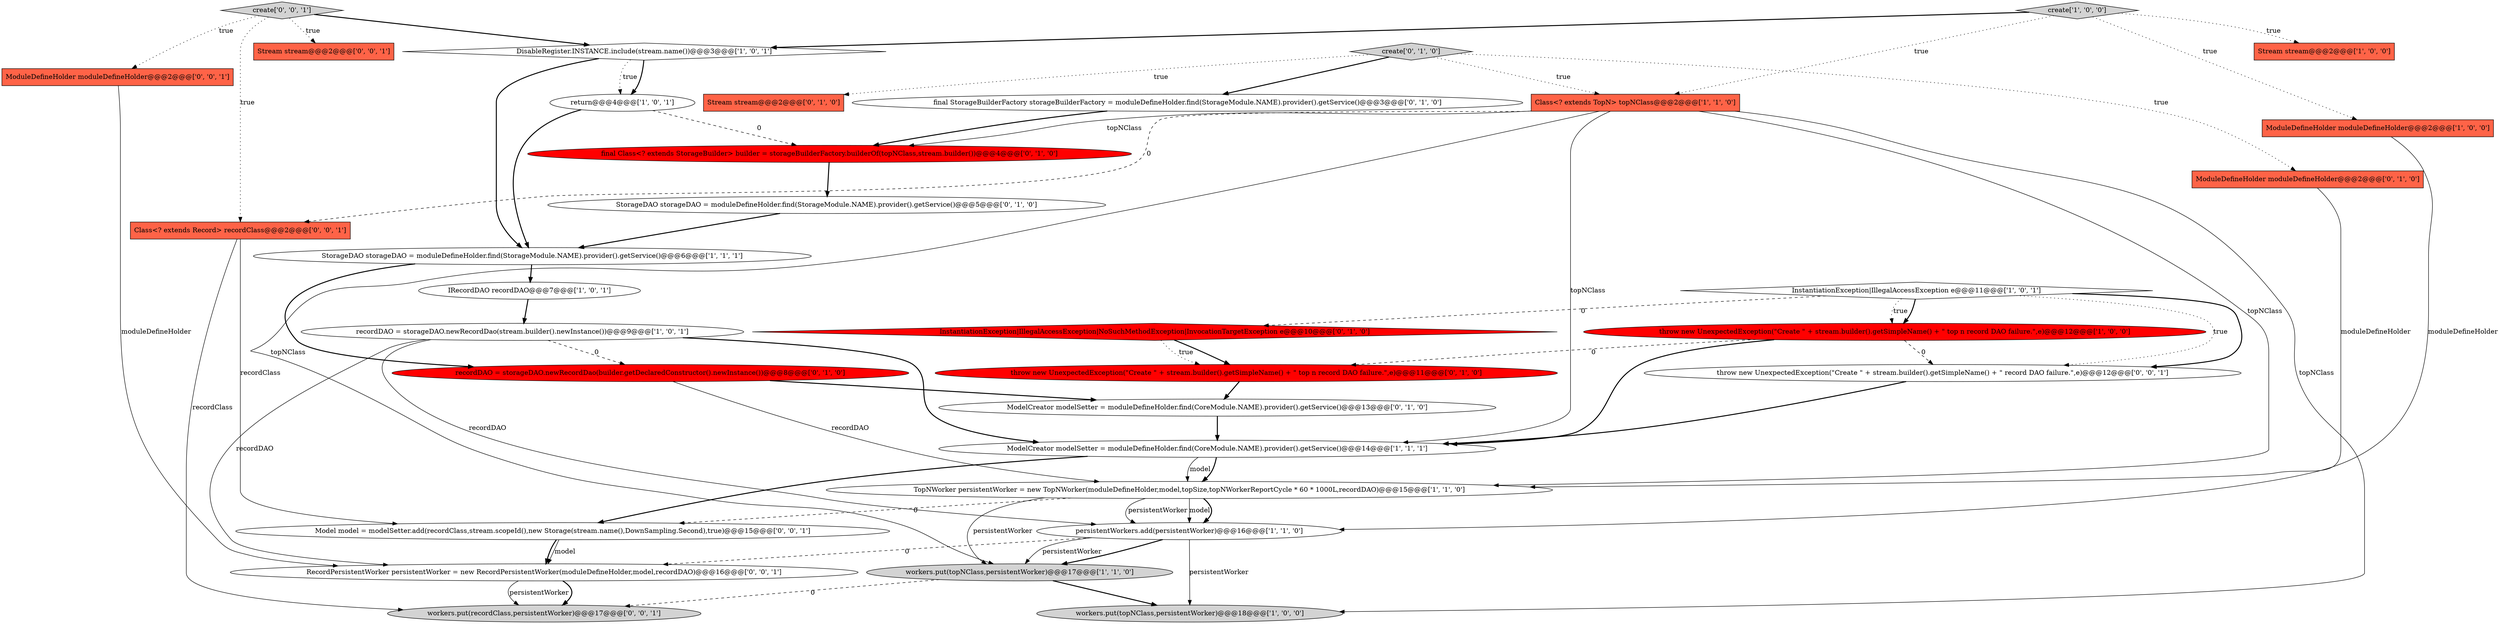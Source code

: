 digraph {
18 [style = filled, label = "create['0', '1', '0']", fillcolor = lightgray, shape = diamond image = "AAA0AAABBB2BBB"];
26 [style = filled, label = "ModuleDefineHolder moduleDefineHolder@@@2@@@['0', '0', '1']", fillcolor = tomato, shape = box image = "AAA0AAABBB3BBB"];
17 [style = filled, label = "final StorageBuilderFactory storageBuilderFactory = moduleDefineHolder.find(StorageModule.NAME).provider().getService()@@@3@@@['0', '1', '0']", fillcolor = white, shape = ellipse image = "AAA0AAABBB2BBB"];
9 [style = filled, label = "persistentWorkers.add(persistentWorker)@@@16@@@['1', '1', '0']", fillcolor = white, shape = ellipse image = "AAA0AAABBB1BBB"];
24 [style = filled, label = "StorageDAO storageDAO = moduleDefineHolder.find(StorageModule.NAME).provider().getService()@@@5@@@['0', '1', '0']", fillcolor = white, shape = ellipse image = "AAA0AAABBB2BBB"];
12 [style = filled, label = "workers.put(topNClass,persistentWorker)@@@18@@@['1', '0', '0']", fillcolor = lightgray, shape = ellipse image = "AAA0AAABBB1BBB"];
33 [style = filled, label = "throw new UnexpectedException(\"Create \" + stream.builder().getSimpleName() + \" record DAO failure.\",e)@@@12@@@['0', '0', '1']", fillcolor = white, shape = ellipse image = "AAA0AAABBB3BBB"];
11 [style = filled, label = "workers.put(topNClass,persistentWorker)@@@17@@@['1', '1', '0']", fillcolor = lightgray, shape = ellipse image = "AAA0AAABBB1BBB"];
21 [style = filled, label = "final Class<? extends StorageBuilder> builder = storageBuilderFactory.builderOf(topNClass,stream.builder())@@@4@@@['0', '1', '0']", fillcolor = red, shape = ellipse image = "AAA1AAABBB2BBB"];
27 [style = filled, label = "Stream stream@@@2@@@['0', '0', '1']", fillcolor = tomato, shape = box image = "AAA0AAABBB3BBB"];
5 [style = filled, label = "recordDAO = storageDAO.newRecordDao(stream.builder().newInstance())@@@9@@@['1', '0', '1']", fillcolor = white, shape = ellipse image = "AAA0AAABBB1BBB"];
13 [style = filled, label = "Class<? extends TopN> topNClass@@@2@@@['1', '1', '0']", fillcolor = tomato, shape = box image = "AAA0AAABBB1BBB"];
10 [style = filled, label = "ModuleDefineHolder moduleDefineHolder@@@2@@@['1', '0', '0']", fillcolor = tomato, shape = box image = "AAA0AAABBB1BBB"];
7 [style = filled, label = "TopNWorker persistentWorker = new TopNWorker(moduleDefineHolder,model,topSize,topNWorkerReportCycle * 60 * 1000L,recordDAO)@@@15@@@['1', '1', '0']", fillcolor = white, shape = ellipse image = "AAA0AAABBB1BBB"];
29 [style = filled, label = "Class<? extends Record> recordClass@@@2@@@['0', '0', '1']", fillcolor = tomato, shape = box image = "AAA0AAABBB3BBB"];
1 [style = filled, label = "ModelCreator modelSetter = moduleDefineHolder.find(CoreModule.NAME).provider().getService()@@@14@@@['1', '1', '1']", fillcolor = white, shape = ellipse image = "AAA0AAABBB1BBB"];
23 [style = filled, label = "recordDAO = storageDAO.newRecordDao(builder.getDeclaredConstructor().newInstance())@@@8@@@['0', '1', '0']", fillcolor = red, shape = ellipse image = "AAA1AAABBB2BBB"];
8 [style = filled, label = "create['1', '0', '0']", fillcolor = lightgray, shape = diamond image = "AAA0AAABBB1BBB"];
31 [style = filled, label = "workers.put(recordClass,persistentWorker)@@@17@@@['0', '0', '1']", fillcolor = lightgray, shape = ellipse image = "AAA0AAABBB3BBB"];
20 [style = filled, label = "Stream stream@@@2@@@['0', '1', '0']", fillcolor = tomato, shape = box image = "AAA0AAABBB2BBB"];
3 [style = filled, label = "Stream stream@@@2@@@['1', '0', '0']", fillcolor = tomato, shape = box image = "AAA0AAABBB1BBB"];
25 [style = filled, label = "throw new UnexpectedException(\"Create \" + stream.builder().getSimpleName() + \" top n record DAO failure.\",e)@@@11@@@['0', '1', '0']", fillcolor = red, shape = ellipse image = "AAA1AAABBB2BBB"];
22 [style = filled, label = "InstantiationException|IllegalAccessException|NoSuchMethodException|InvocationTargetException e@@@10@@@['0', '1', '0']", fillcolor = red, shape = diamond image = "AAA1AAABBB2BBB"];
32 [style = filled, label = "Model model = modelSetter.add(recordClass,stream.scopeId(),new Storage(stream.name(),DownSampling.Second),true)@@@15@@@['0', '0', '1']", fillcolor = white, shape = ellipse image = "AAA0AAABBB3BBB"];
16 [style = filled, label = "ModuleDefineHolder moduleDefineHolder@@@2@@@['0', '1', '0']", fillcolor = tomato, shape = box image = "AAA0AAABBB2BBB"];
2 [style = filled, label = "IRecordDAO recordDAO@@@7@@@['1', '0', '1']", fillcolor = white, shape = ellipse image = "AAA0AAABBB1BBB"];
19 [style = filled, label = "ModelCreator modelSetter = moduleDefineHolder.find(CoreModule.NAME).provider().getService()@@@13@@@['0', '1', '0']", fillcolor = white, shape = ellipse image = "AAA0AAABBB2BBB"];
0 [style = filled, label = "return@@@4@@@['1', '0', '1']", fillcolor = white, shape = ellipse image = "AAA0AAABBB1BBB"];
28 [style = filled, label = "create['0', '0', '1']", fillcolor = lightgray, shape = diamond image = "AAA0AAABBB3BBB"];
14 [style = filled, label = "DisableRegister.INSTANCE.include(stream.name())@@@3@@@['1', '0', '1']", fillcolor = white, shape = diamond image = "AAA0AAABBB1BBB"];
6 [style = filled, label = "throw new UnexpectedException(\"Create \" + stream.builder().getSimpleName() + \" top n record DAO failure.\",e)@@@12@@@['1', '0', '0']", fillcolor = red, shape = ellipse image = "AAA1AAABBB1BBB"];
15 [style = filled, label = "InstantiationException|IllegalAccessException e@@@11@@@['1', '0', '1']", fillcolor = white, shape = diamond image = "AAA0AAABBB1BBB"];
4 [style = filled, label = "StorageDAO storageDAO = moduleDefineHolder.find(StorageModule.NAME).provider().getService()@@@6@@@['1', '1', '1']", fillcolor = white, shape = ellipse image = "AAA0AAABBB1BBB"];
30 [style = filled, label = "RecordPersistentWorker persistentWorker = new RecordPersistentWorker(moduleDefineHolder,model,recordDAO)@@@16@@@['0', '0', '1']", fillcolor = white, shape = ellipse image = "AAA0AAABBB3BBB"];
22->25 [style = bold, label=""];
7->9 [style = solid, label="model"];
1->7 [style = solid, label="model"];
9->11 [style = bold, label=""];
14->0 [style = dotted, label="true"];
18->16 [style = dotted, label="true"];
5->23 [style = dashed, label="0"];
13->29 [style = dashed, label="0"];
22->25 [style = dotted, label="true"];
13->11 [style = solid, label="topNClass"];
10->9 [style = solid, label="moduleDefineHolder"];
18->17 [style = bold, label=""];
8->14 [style = bold, label=""];
9->11 [style = solid, label="persistentWorker"];
15->33 [style = bold, label=""];
32->30 [style = solid, label="model"];
15->6 [style = bold, label=""];
11->12 [style = bold, label=""];
21->24 [style = bold, label=""];
4->2 [style = bold, label=""];
15->33 [style = dotted, label="true"];
18->20 [style = dotted, label="true"];
5->9 [style = solid, label="recordDAO"];
8->10 [style = dotted, label="true"];
33->1 [style = bold, label=""];
32->30 [style = bold, label=""];
29->31 [style = solid, label="recordClass"];
23->7 [style = solid, label="recordDAO"];
16->7 [style = solid, label="moduleDefineHolder"];
1->7 [style = bold, label=""];
6->33 [style = dashed, label="0"];
8->3 [style = dotted, label="true"];
15->22 [style = dashed, label="0"];
28->14 [style = bold, label=""];
13->7 [style = solid, label="topNClass"];
7->11 [style = solid, label="persistentWorker"];
28->29 [style = dotted, label="true"];
6->1 [style = bold, label=""];
5->30 [style = solid, label="recordDAO"];
13->21 [style = solid, label="topNClass"];
5->1 [style = bold, label=""];
7->9 [style = bold, label=""];
24->4 [style = bold, label=""];
14->4 [style = bold, label=""];
19->1 [style = bold, label=""];
14->0 [style = bold, label=""];
6->25 [style = dashed, label="0"];
11->31 [style = dashed, label="0"];
0->4 [style = bold, label=""];
30->31 [style = bold, label=""];
0->21 [style = dashed, label="0"];
30->31 [style = solid, label="persistentWorker"];
15->6 [style = dotted, label="true"];
13->1 [style = solid, label="topNClass"];
28->26 [style = dotted, label="true"];
7->9 [style = solid, label="persistentWorker"];
23->19 [style = bold, label=""];
25->19 [style = bold, label=""];
9->12 [style = solid, label="persistentWorker"];
1->32 [style = bold, label=""];
7->32 [style = dashed, label="0"];
26->30 [style = solid, label="moduleDefineHolder"];
13->12 [style = solid, label="topNClass"];
8->13 [style = dotted, label="true"];
28->27 [style = dotted, label="true"];
9->30 [style = dashed, label="0"];
29->32 [style = solid, label="recordClass"];
17->21 [style = bold, label=""];
4->23 [style = bold, label=""];
2->5 [style = bold, label=""];
18->13 [style = dotted, label="true"];
}
